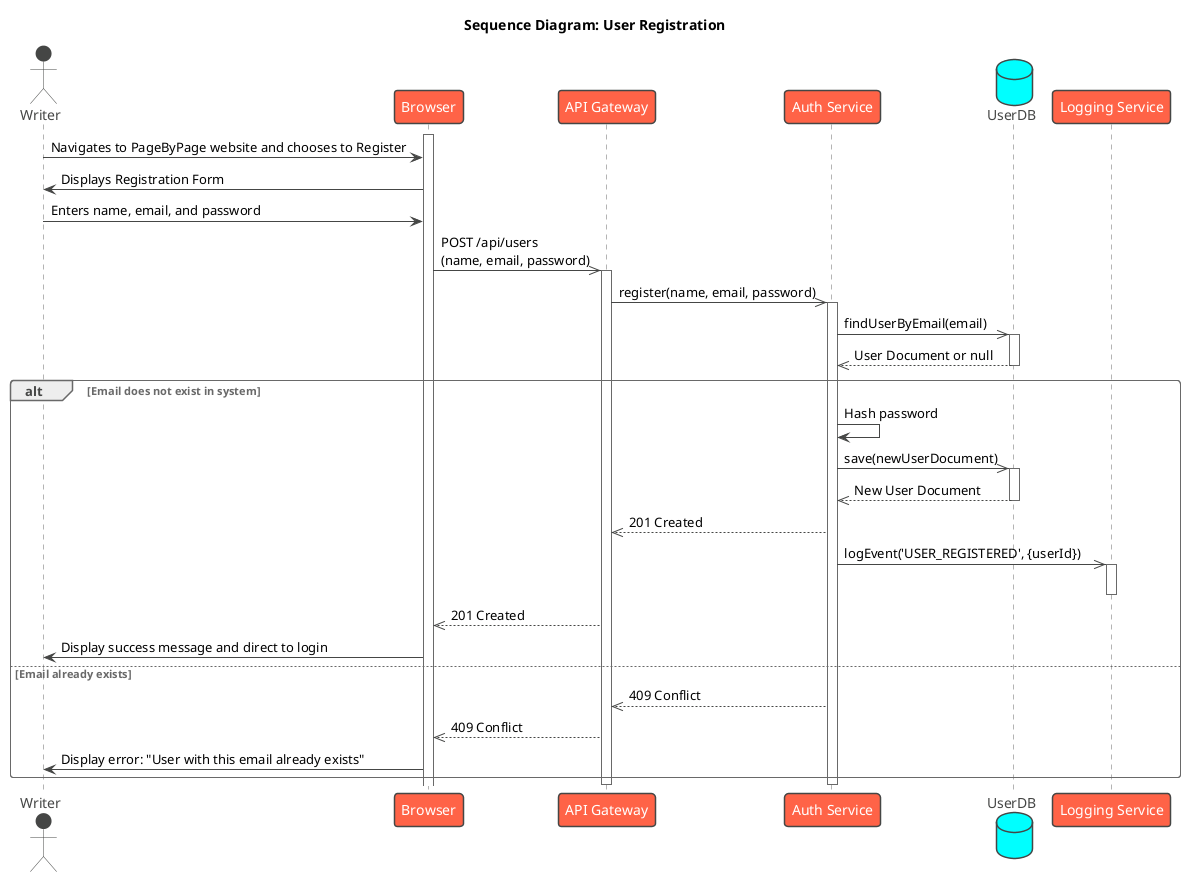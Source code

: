 @startuml
!theme vibrant

title Sequence Diagram: User Registration

actor "Writer" as User
participant "Browser" as Browser
participant "API Gateway" as Gateway
participant "Auth Service" as AuthService
database "UserDB" as UserDB
participant "Logging Service" as LoggingService

activate Browser
User -> Browser : Navigates to PageByPage website and chooses to Register
    
Browser -> User : Displays Registration Form
User -> Browser : Enters name, email, and password
Browser ->> Gateway : POST /api/users\n(name, email, password)
activate Gateway

Gateway ->> AuthService : register(name, email, password)
activate AuthService

AuthService ->> UserDB : findUserByEmail(email)
activate UserDB
UserDB -->> AuthService : User Document or null
deactivate UserDB

alt Email does not exist in system
    AuthService -> AuthService : Hash password
    AuthService ->> UserDB : save(newUserDocument)
    activate UserDB
    UserDB -->> AuthService : New User Document
    deactivate UserDB

    AuthService -->> Gateway : 201 Created
    
    ' Asynchronous Logging
    AuthService ->> LoggingService : logEvent('USER_REGISTERED', {userId})
    activate LoggingService
    deactivate LoggingService

    Gateway -->> Browser : 201 Created
    Browser -> User : Display success message and direct to login
else Email already exists
    AuthService -->> Gateway : 409 Conflict
    Gateway -->> Browser : 409 Conflict
    Browser -> User : Display error: "User with this email already exists"
end
deactivate AuthService
deactivate Gateway
@enduml
